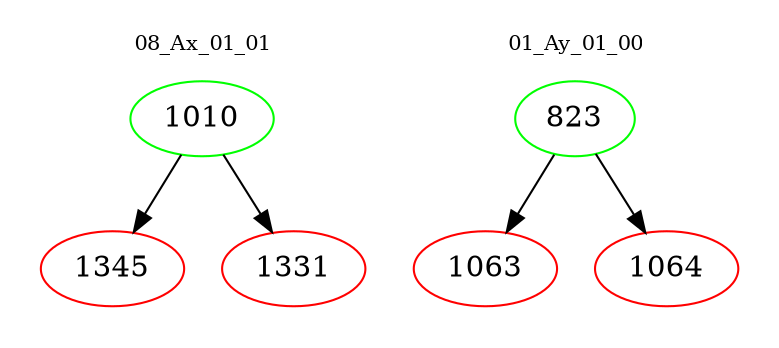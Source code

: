 digraph{
subgraph cluster_0 {
color = white
label = "08_Ax_01_01";
fontsize=10;
T0_1010 [label="1010", color="green"]
T0_1010 -> T0_1345 [color="black"]
T0_1345 [label="1345", color="red"]
T0_1010 -> T0_1331 [color="black"]
T0_1331 [label="1331", color="red"]
}
subgraph cluster_1 {
color = white
label = "01_Ay_01_00";
fontsize=10;
T1_823 [label="823", color="green"]
T1_823 -> T1_1063 [color="black"]
T1_1063 [label="1063", color="red"]
T1_823 -> T1_1064 [color="black"]
T1_1064 [label="1064", color="red"]
}
}
